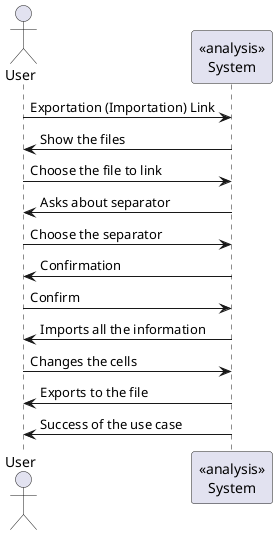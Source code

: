   @startuml doc-files/ipc_04_02_ssd_export.png
  actor User
  participant "<<analysis>>\nSystem" as s

	User -> s : Exportation (Importation) Link
    s -> User: Show the files
	User -> s: Choose the file to link
	s -> User: Asks about separator
	User -> s: Choose the separator
	s -> User: Confirmation
	User -> s: Confirm
	s -> User: Imports all the information
	User -> s: Changes the cells
	s -> User: Exports to the file
	s -> User: Success of the use case
  @enduml
